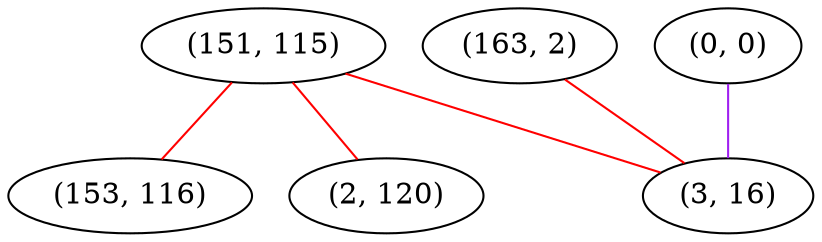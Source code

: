 graph "" {
"(151, 115)";
"(163, 2)";
"(0, 0)";
"(153, 116)";
"(3, 16)";
"(2, 120)";
"(151, 115)" -- "(3, 16)"  [color=red, key=0, weight=1];
"(151, 115)" -- "(2, 120)"  [color=red, key=0, weight=1];
"(151, 115)" -- "(153, 116)"  [color=red, key=0, weight=1];
"(163, 2)" -- "(3, 16)"  [color=red, key=0, weight=1];
"(0, 0)" -- "(3, 16)"  [color=purple, key=0, weight=4];
}
